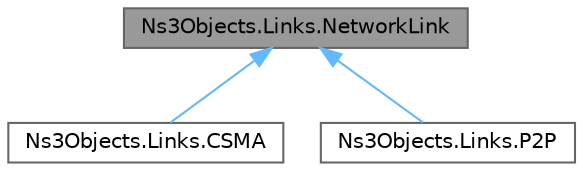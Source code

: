 digraph "Ns3Objects.Links.NetworkLink"
{
 // LATEX_PDF_SIZE
  bgcolor="transparent";
  edge [fontname=Helvetica,fontsize=10,labelfontname=Helvetica,labelfontsize=10];
  node [fontname=Helvetica,fontsize=10,shape=box,height=0.2,width=0.4];
  Node1 [id="Node000001",label="Ns3Objects.Links.NetworkLink",height=0.2,width=0.4,color="gray40", fillcolor="grey60", style="filled", fontcolor="black",tooltip=" "];
  Node1 -> Node2 [id="edge1_Node000001_Node000002",dir="back",color="steelblue1",style="solid",tooltip=" "];
  Node2 [id="Node000002",label="Ns3Objects.Links.CSMA",height=0.2,width=0.4,color="gray40", fillcolor="white", style="filled",URL="$class_ns3_objects_1_1_links_1_1_c_s_m_a.html",tooltip=" "];
  Node1 -> Node3 [id="edge2_Node000001_Node000003",dir="back",color="steelblue1",style="solid",tooltip=" "];
  Node3 [id="Node000003",label="Ns3Objects.Links.P2P",height=0.2,width=0.4,color="gray40", fillcolor="white", style="filled",URL="$class_ns3_objects_1_1_links_1_1_p2_p.html",tooltip=" "];
}
